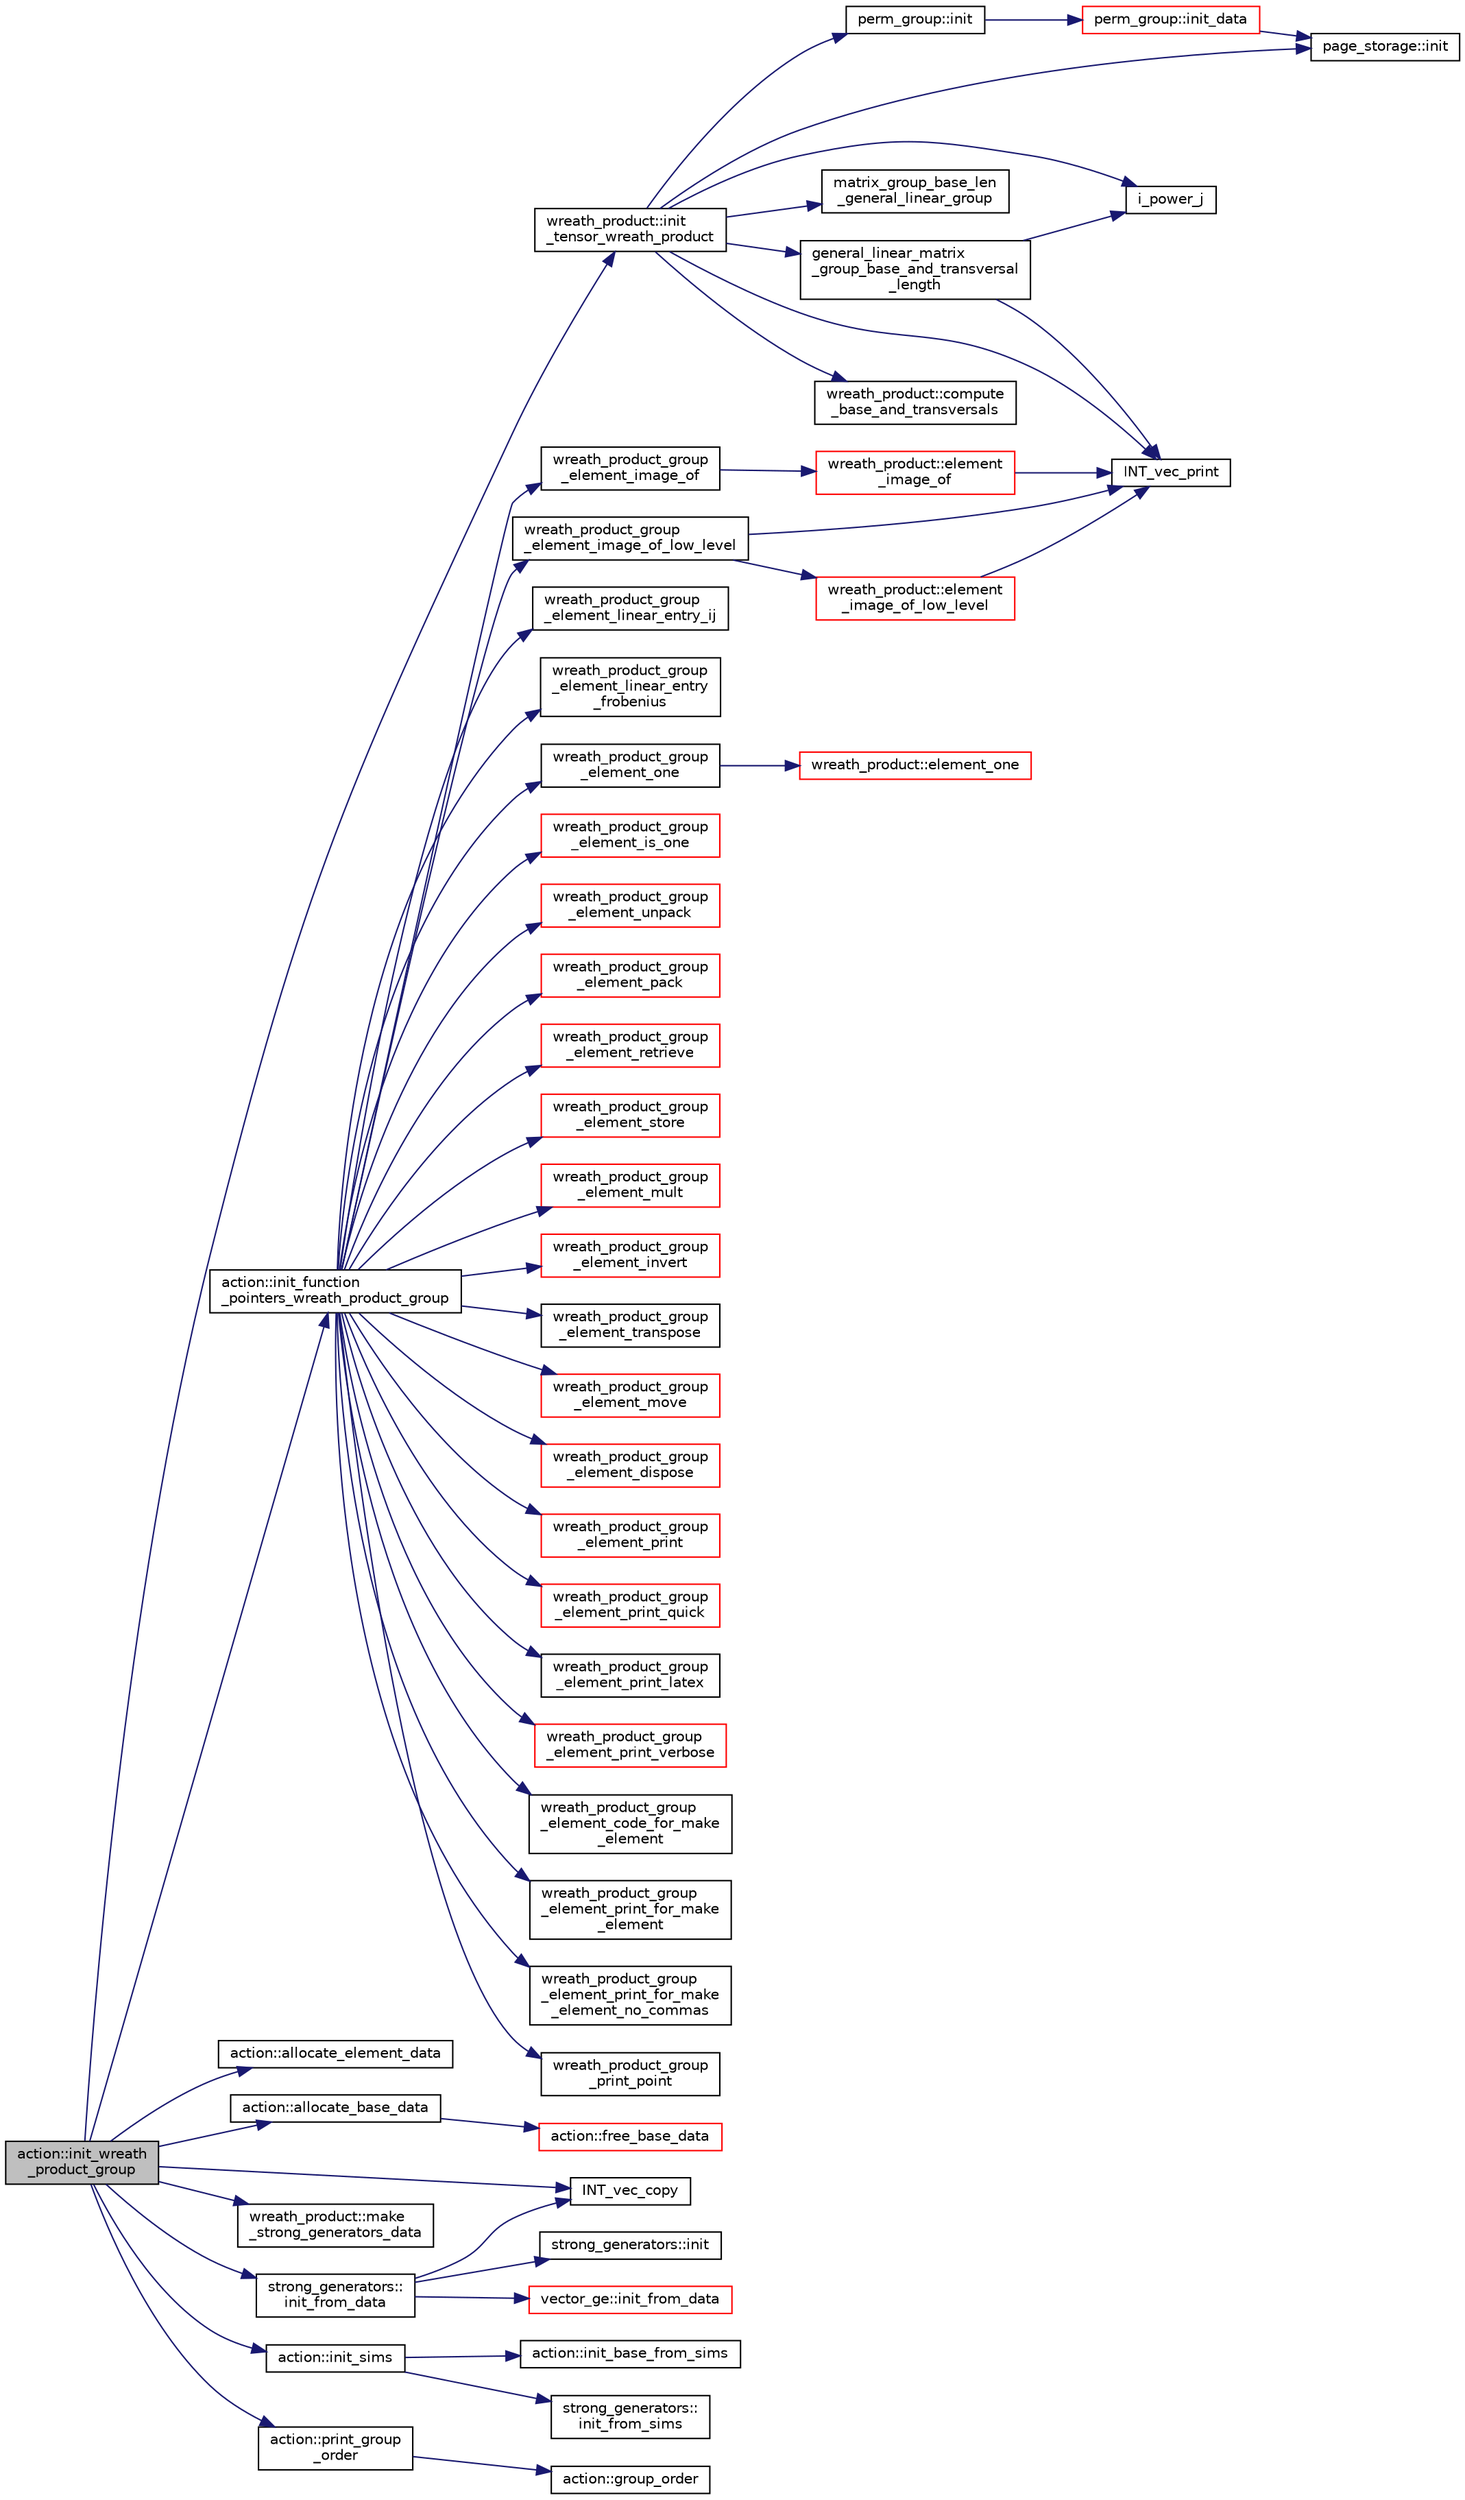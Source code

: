 digraph "action::init_wreath_product_group"
{
  edge [fontname="Helvetica",fontsize="10",labelfontname="Helvetica",labelfontsize="10"];
  node [fontname="Helvetica",fontsize="10",shape=record];
  rankdir="LR";
  Node28966 [label="action::init_wreath\l_product_group",height=0.2,width=0.4,color="black", fillcolor="grey75", style="filled", fontcolor="black"];
  Node28966 -> Node28967 [color="midnightblue",fontsize="10",style="solid",fontname="Helvetica"];
  Node28967 [label="wreath_product::init\l_tensor_wreath_product",height=0.2,width=0.4,color="black", fillcolor="white", style="filled",URL="$d8/dfa/classwreath__product.html#abab9a46886db102826e2ca2c1bfc39de"];
  Node28967 -> Node28968 [color="midnightblue",fontsize="10",style="solid",fontname="Helvetica"];
  Node28968 [label="perm_group::init",height=0.2,width=0.4,color="black", fillcolor="white", style="filled",URL="$df/d0a/classperm__group.html#aefb07e1e34c09ec498ca1ae072520b48"];
  Node28968 -> Node28969 [color="midnightblue",fontsize="10",style="solid",fontname="Helvetica"];
  Node28969 [label="perm_group::init_data",height=0.2,width=0.4,color="red", fillcolor="white", style="filled",URL="$df/d0a/classperm__group.html#abbcdd66714f6c380e6343d12592f0745"];
  Node28969 -> Node28971 [color="midnightblue",fontsize="10",style="solid",fontname="Helvetica"];
  Node28971 [label="page_storage::init",height=0.2,width=0.4,color="black", fillcolor="white", style="filled",URL="$dc/d72/classpage__storage.html#a53d9d92efcff0000764402fcf7cef6e2"];
  Node28967 -> Node28980 [color="midnightblue",fontsize="10",style="solid",fontname="Helvetica"];
  Node28980 [label="i_power_j",height=0.2,width=0.4,color="black", fillcolor="white", style="filled",URL="$de/dc5/algebra__and__number__theory_8h.html#a39b321523e8957d701618bb5cac542b5"];
  Node28967 -> Node28981 [color="midnightblue",fontsize="10",style="solid",fontname="Helvetica"];
  Node28981 [label="matrix_group_base_len\l_general_linear_group",height=0.2,width=0.4,color="black", fillcolor="white", style="filled",URL="$de/dc5/algebra__and__number__theory_8h.html#a01b8e54f7c8c3ea523e6042228981013"];
  Node28967 -> Node28982 [color="midnightblue",fontsize="10",style="solid",fontname="Helvetica"];
  Node28982 [label="general_linear_matrix\l_group_base_and_transversal\l_length",height=0.2,width=0.4,color="black", fillcolor="white", style="filled",URL="$de/dc5/algebra__and__number__theory_8h.html#a7a47638d706bd9f4e88f50fa042da7bb"];
  Node28982 -> Node28980 [color="midnightblue",fontsize="10",style="solid",fontname="Helvetica"];
  Node28982 -> Node28983 [color="midnightblue",fontsize="10",style="solid",fontname="Helvetica"];
  Node28983 [label="INT_vec_print",height=0.2,width=0.4,color="black", fillcolor="white", style="filled",URL="$df/dbf/sajeeb_8_c.html#a79a5901af0b47dd0d694109543c027fe"];
  Node28967 -> Node28983 [color="midnightblue",fontsize="10",style="solid",fontname="Helvetica"];
  Node28967 -> Node28971 [color="midnightblue",fontsize="10",style="solid",fontname="Helvetica"];
  Node28967 -> Node28984 [color="midnightblue",fontsize="10",style="solid",fontname="Helvetica"];
  Node28984 [label="wreath_product::compute\l_base_and_transversals",height=0.2,width=0.4,color="black", fillcolor="white", style="filled",URL="$d8/dfa/classwreath__product.html#a655b4e2bf5166a188772b717466db185"];
  Node28966 -> Node28985 [color="midnightblue",fontsize="10",style="solid",fontname="Helvetica"];
  Node28985 [label="action::init_function\l_pointers_wreath_product_group",height=0.2,width=0.4,color="black", fillcolor="white", style="filled",URL="$d2/d86/classaction.html#a149d3bdc89556d74a4a20597f0cccdc0"];
  Node28985 -> Node28986 [color="midnightblue",fontsize="10",style="solid",fontname="Helvetica"];
  Node28986 [label="wreath_product_group\l_element_image_of",height=0.2,width=0.4,color="black", fillcolor="white", style="filled",URL="$dc/dd4/group__actions_8h.html#ab8e7cda0e3e86654f369d3a8667d639f"];
  Node28986 -> Node28987 [color="midnightblue",fontsize="10",style="solid",fontname="Helvetica"];
  Node28987 [label="wreath_product::element\l_image_of",height=0.2,width=0.4,color="red", fillcolor="white", style="filled",URL="$d8/dfa/classwreath__product.html#a37c391ae9bd70d3422ef44a919c1119d"];
  Node28987 -> Node28983 [color="midnightblue",fontsize="10",style="solid",fontname="Helvetica"];
  Node28985 -> Node29003 [color="midnightblue",fontsize="10",style="solid",fontname="Helvetica"];
  Node29003 [label="wreath_product_group\l_element_image_of_low_level",height=0.2,width=0.4,color="black", fillcolor="white", style="filled",URL="$dc/dd4/group__actions_8h.html#a59bd3cf43190184647a028aa1413a8a3"];
  Node29003 -> Node28983 [color="midnightblue",fontsize="10",style="solid",fontname="Helvetica"];
  Node29003 -> Node29004 [color="midnightblue",fontsize="10",style="solid",fontname="Helvetica"];
  Node29004 [label="wreath_product::element\l_image_of_low_level",height=0.2,width=0.4,color="red", fillcolor="white", style="filled",URL="$d8/dfa/classwreath__product.html#a7fcb6fc9a7e3618daa9b2fdfa6170527"];
  Node29004 -> Node28983 [color="midnightblue",fontsize="10",style="solid",fontname="Helvetica"];
  Node28985 -> Node29005 [color="midnightblue",fontsize="10",style="solid",fontname="Helvetica"];
  Node29005 [label="wreath_product_group\l_element_linear_entry_ij",height=0.2,width=0.4,color="black", fillcolor="white", style="filled",URL="$dc/dd4/group__actions_8h.html#a9eec962f4e9988d0c78de5950cd153e1"];
  Node28985 -> Node29006 [color="midnightblue",fontsize="10",style="solid",fontname="Helvetica"];
  Node29006 [label="wreath_product_group\l_element_linear_entry\l_frobenius",height=0.2,width=0.4,color="black", fillcolor="white", style="filled",URL="$dc/dd4/group__actions_8h.html#a12001faf3956ec6df6d8ab2e7197bf50"];
  Node28985 -> Node29007 [color="midnightblue",fontsize="10",style="solid",fontname="Helvetica"];
  Node29007 [label="wreath_product_group\l_element_one",height=0.2,width=0.4,color="black", fillcolor="white", style="filled",URL="$dc/dd4/group__actions_8h.html#a81422d384d05f80e1bab00a0847e0a2e"];
  Node29007 -> Node29008 [color="midnightblue",fontsize="10",style="solid",fontname="Helvetica"];
  Node29008 [label="wreath_product::element_one",height=0.2,width=0.4,color="red", fillcolor="white", style="filled",URL="$d8/dfa/classwreath__product.html#a0d4f851a377ee75ce7222c7ddab53492"];
  Node28985 -> Node29012 [color="midnightblue",fontsize="10",style="solid",fontname="Helvetica"];
  Node29012 [label="wreath_product_group\l_element_is_one",height=0.2,width=0.4,color="red", fillcolor="white", style="filled",URL="$dc/dd4/group__actions_8h.html#a43c7566c41aa7a56ee5540885285f926"];
  Node28985 -> Node29018 [color="midnightblue",fontsize="10",style="solid",fontname="Helvetica"];
  Node29018 [label="wreath_product_group\l_element_unpack",height=0.2,width=0.4,color="red", fillcolor="white", style="filled",URL="$dc/dd4/group__actions_8h.html#a5b761be9d6bf8906e7932c791e09ce98"];
  Node28985 -> Node29020 [color="midnightblue",fontsize="10",style="solid",fontname="Helvetica"];
  Node29020 [label="wreath_product_group\l_element_pack",height=0.2,width=0.4,color="red", fillcolor="white", style="filled",URL="$dc/dd4/group__actions_8h.html#aa22c4747eb4f16179dcffc3979f581e5"];
  Node28985 -> Node29024 [color="midnightblue",fontsize="10",style="solid",fontname="Helvetica"];
  Node29024 [label="wreath_product_group\l_element_retrieve",height=0.2,width=0.4,color="red", fillcolor="white", style="filled",URL="$dc/dd4/group__actions_8h.html#a743bb8e8a8cdf4f44f6591c96636ac3f"];
  Node28985 -> Node29028 [color="midnightblue",fontsize="10",style="solid",fontname="Helvetica"];
  Node29028 [label="wreath_product_group\l_element_store",height=0.2,width=0.4,color="red", fillcolor="white", style="filled",URL="$dc/dd4/group__actions_8h.html#acbaacfb80dda5ce3de5603e5972b088f"];
  Node28985 -> Node29029 [color="midnightblue",fontsize="10",style="solid",fontname="Helvetica"];
  Node29029 [label="wreath_product_group\l_element_mult",height=0.2,width=0.4,color="red", fillcolor="white", style="filled",URL="$dc/dd4/group__actions_8h.html#a8a00d12887c0833d1e877f5169ce0971"];
  Node28985 -> Node29031 [color="midnightblue",fontsize="10",style="solid",fontname="Helvetica"];
  Node29031 [label="wreath_product_group\l_element_invert",height=0.2,width=0.4,color="red", fillcolor="white", style="filled",URL="$dc/dd4/group__actions_8h.html#ac950dd10101b7b5ffec17ef2e5b9f239"];
  Node28985 -> Node29033 [color="midnightblue",fontsize="10",style="solid",fontname="Helvetica"];
  Node29033 [label="wreath_product_group\l_element_transpose",height=0.2,width=0.4,color="black", fillcolor="white", style="filled",URL="$dc/dd4/group__actions_8h.html#a58fb7fa56b3619502e987337a9bfa934"];
  Node28985 -> Node29034 [color="midnightblue",fontsize="10",style="solid",fontname="Helvetica"];
  Node29034 [label="wreath_product_group\l_element_move",height=0.2,width=0.4,color="red", fillcolor="white", style="filled",URL="$dc/dd4/group__actions_8h.html#a6553d325b3d41bb32b6b3fae0a862ce9"];
  Node28985 -> Node29036 [color="midnightblue",fontsize="10",style="solid",fontname="Helvetica"];
  Node29036 [label="wreath_product_group\l_element_dispose",height=0.2,width=0.4,color="red", fillcolor="white", style="filled",URL="$dc/dd4/group__actions_8h.html#a9136b8542f4b9a26e00a6d72261c8894"];
  Node28985 -> Node29039 [color="midnightblue",fontsize="10",style="solid",fontname="Helvetica"];
  Node29039 [label="wreath_product_group\l_element_print",height=0.2,width=0.4,color="red", fillcolor="white", style="filled",URL="$dc/dd4/group__actions_8h.html#a17b20cc18b13f32e90f4cc5fb64daf44"];
  Node28985 -> Node29043 [color="midnightblue",fontsize="10",style="solid",fontname="Helvetica"];
  Node29043 [label="wreath_product_group\l_element_print_quick",height=0.2,width=0.4,color="red", fillcolor="white", style="filled",URL="$dc/dd4/group__actions_8h.html#ac15fe3f2b3cf296ca8fbdfe3c971b63b"];
  Node28985 -> Node29044 [color="midnightblue",fontsize="10",style="solid",fontname="Helvetica"];
  Node29044 [label="wreath_product_group\l_element_print_latex",height=0.2,width=0.4,color="black", fillcolor="white", style="filled",URL="$dc/dd4/group__actions_8h.html#a6d4661e1ba4db85a11c3934ae5911a70"];
  Node28985 -> Node29045 [color="midnightblue",fontsize="10",style="solid",fontname="Helvetica"];
  Node29045 [label="wreath_product_group\l_element_print_verbose",height=0.2,width=0.4,color="red", fillcolor="white", style="filled",URL="$dc/dd4/group__actions_8h.html#a7664deec40eceaffc44c72f39119796a"];
  Node28985 -> Node29046 [color="midnightblue",fontsize="10",style="solid",fontname="Helvetica"];
  Node29046 [label="wreath_product_group\l_element_code_for_make\l_element",height=0.2,width=0.4,color="black", fillcolor="white", style="filled",URL="$dc/dd4/group__actions_8h.html#a1f5e8146fde6e20c8206f2e0a03e3b61"];
  Node28985 -> Node29047 [color="midnightblue",fontsize="10",style="solid",fontname="Helvetica"];
  Node29047 [label="wreath_product_group\l_element_print_for_make\l_element",height=0.2,width=0.4,color="black", fillcolor="white", style="filled",URL="$dc/dd4/group__actions_8h.html#a13e1180a99102e25945a2529ad961d67"];
  Node28985 -> Node29048 [color="midnightblue",fontsize="10",style="solid",fontname="Helvetica"];
  Node29048 [label="wreath_product_group\l_element_print_for_make\l_element_no_commas",height=0.2,width=0.4,color="black", fillcolor="white", style="filled",URL="$dc/dd4/group__actions_8h.html#a92a09694c557a7c053bf0175eb219d4b"];
  Node28985 -> Node29049 [color="midnightblue",fontsize="10",style="solid",fontname="Helvetica"];
  Node29049 [label="wreath_product_group\l_print_point",height=0.2,width=0.4,color="black", fillcolor="white", style="filled",URL="$dc/dd4/group__actions_8h.html#aa968af12d472dfc9ce5e6e5ec50b9152"];
  Node28966 -> Node29050 [color="midnightblue",fontsize="10",style="solid",fontname="Helvetica"];
  Node29050 [label="action::allocate_element_data",height=0.2,width=0.4,color="black", fillcolor="white", style="filled",URL="$d2/d86/classaction.html#adc5f98db8315bfd17fcd2fbb437d8f60"];
  Node28966 -> Node29051 [color="midnightblue",fontsize="10",style="solid",fontname="Helvetica"];
  Node29051 [label="action::allocate_base_data",height=0.2,width=0.4,color="black", fillcolor="white", style="filled",URL="$d2/d86/classaction.html#a345fa8dfbb60c8a100ab4dd80a966b1b"];
  Node29051 -> Node29052 [color="midnightblue",fontsize="10",style="solid",fontname="Helvetica"];
  Node29052 [label="action::free_base_data",height=0.2,width=0.4,color="red", fillcolor="white", style="filled",URL="$d2/d86/classaction.html#a27aa9e5940cc8e08da6727927d0798a8"];
  Node28966 -> Node28994 [color="midnightblue",fontsize="10",style="solid",fontname="Helvetica"];
  Node28994 [label="INT_vec_copy",height=0.2,width=0.4,color="black", fillcolor="white", style="filled",URL="$df/dbf/sajeeb_8_c.html#ac2d875e27e009af6ec04d17254d11075"];
  Node28966 -> Node29054 [color="midnightblue",fontsize="10",style="solid",fontname="Helvetica"];
  Node29054 [label="wreath_product::make\l_strong_generators_data",height=0.2,width=0.4,color="black", fillcolor="white", style="filled",URL="$d8/dfa/classwreath__product.html#a8741f32889186d7eeaa473c5bca71806"];
  Node28966 -> Node29055 [color="midnightblue",fontsize="10",style="solid",fontname="Helvetica"];
  Node29055 [label="strong_generators::\linit_from_data",height=0.2,width=0.4,color="black", fillcolor="white", style="filled",URL="$dc/d09/classstrong__generators.html#a9424d2f1794baf506746d25e9f9fefda"];
  Node29055 -> Node29056 [color="midnightblue",fontsize="10",style="solid",fontname="Helvetica"];
  Node29056 [label="strong_generators::init",height=0.2,width=0.4,color="black", fillcolor="white", style="filled",URL="$dc/d09/classstrong__generators.html#ab7d37035d3b2ea516c4e989715f91ad5"];
  Node29055 -> Node29057 [color="midnightblue",fontsize="10",style="solid",fontname="Helvetica"];
  Node29057 [label="vector_ge::init_from_data",height=0.2,width=0.4,color="red", fillcolor="white", style="filled",URL="$d4/d6e/classvector__ge.html#a44b1669e41321b41d93fb5cf957b8bc5"];
  Node29055 -> Node28994 [color="midnightblue",fontsize="10",style="solid",fontname="Helvetica"];
  Node28966 -> Node29092 [color="midnightblue",fontsize="10",style="solid",fontname="Helvetica"];
  Node29092 [label="action::init_sims",height=0.2,width=0.4,color="black", fillcolor="white", style="filled",URL="$d2/d86/classaction.html#a74656357e44267b594ede82318fe124c"];
  Node29092 -> Node29093 [color="midnightblue",fontsize="10",style="solid",fontname="Helvetica"];
  Node29093 [label="action::init_base_from_sims",height=0.2,width=0.4,color="black", fillcolor="white", style="filled",URL="$d2/d86/classaction.html#a3af19dd4cf854ee26d53409cd4762d3f"];
  Node29092 -> Node29094 [color="midnightblue",fontsize="10",style="solid",fontname="Helvetica"];
  Node29094 [label="strong_generators::\linit_from_sims",height=0.2,width=0.4,color="black", fillcolor="white", style="filled",URL="$dc/d09/classstrong__generators.html#a2b997decdab82e889c1151f29a846a66"];
  Node28966 -> Node29095 [color="midnightblue",fontsize="10",style="solid",fontname="Helvetica"];
  Node29095 [label="action::print_group\l_order",height=0.2,width=0.4,color="black", fillcolor="white", style="filled",URL="$d2/d86/classaction.html#aaf5533b61c20a11f8c0efcf7ff718d7d"];
  Node29095 -> Node29096 [color="midnightblue",fontsize="10",style="solid",fontname="Helvetica"];
  Node29096 [label="action::group_order",height=0.2,width=0.4,color="black", fillcolor="white", style="filled",URL="$d2/d86/classaction.html#ad1f69adb27041311d2e7be96e39388d4"];
}
